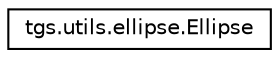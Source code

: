 digraph "Graphical Class Hierarchy"
{
  edge [fontname="Helvetica",fontsize="10",labelfontname="Helvetica",labelfontsize="10"];
  node [fontname="Helvetica",fontsize="10",shape=record];
  rankdir="LR";
  Node0 [label="tgs.utils.ellipse.Ellipse",height=0.2,width=0.4,color="black", fillcolor="white", style="filled",URL="$classtgs_1_1utils_1_1ellipse_1_1Ellipse.html"];
}
